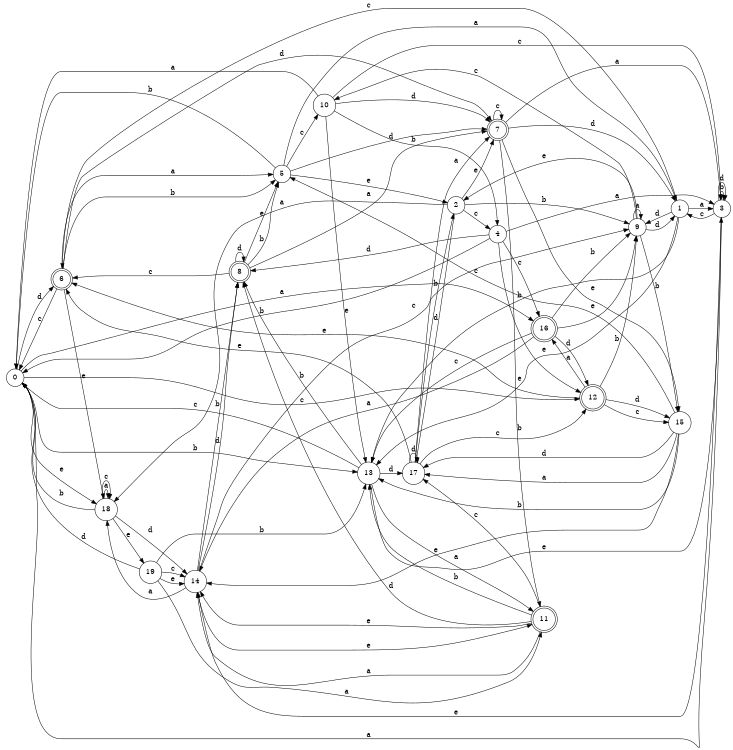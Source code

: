 digraph n16_7 {
__start0 [label="" shape="none"];

rankdir=LR;
size="8,5";

s0 [style="filled", color="black", fillcolor="white" shape="circle", label="0"];
s1 [style="filled", color="black", fillcolor="white" shape="circle", label="1"];
s2 [style="filled", color="black", fillcolor="white" shape="circle", label="2"];
s3 [style="filled", color="black", fillcolor="white" shape="circle", label="3"];
s4 [style="filled", color="black", fillcolor="white" shape="circle", label="4"];
s5 [style="filled", color="black", fillcolor="white" shape="circle", label="5"];
s6 [style="rounded,filled", color="black", fillcolor="white" shape="doublecircle", label="6"];
s7 [style="rounded,filled", color="black", fillcolor="white" shape="doublecircle", label="7"];
s8 [style="rounded,filled", color="black", fillcolor="white" shape="doublecircle", label="8"];
s9 [style="filled", color="black", fillcolor="white" shape="circle", label="9"];
s10 [style="filled", color="black", fillcolor="white" shape="circle", label="10"];
s11 [style="rounded,filled", color="black", fillcolor="white" shape="doublecircle", label="11"];
s12 [style="rounded,filled", color="black", fillcolor="white" shape="doublecircle", label="12"];
s13 [style="filled", color="black", fillcolor="white" shape="circle", label="13"];
s14 [style="filled", color="black", fillcolor="white" shape="circle", label="14"];
s15 [style="filled", color="black", fillcolor="white" shape="circle", label="15"];
s16 [style="rounded,filled", color="black", fillcolor="white" shape="doublecircle", label="16"];
s17 [style="filled", color="black", fillcolor="white" shape="circle", label="17"];
s18 [style="filled", color="black", fillcolor="white" shape="circle", label="18"];
s19 [style="filled", color="black", fillcolor="white" shape="circle", label="19"];
s0 -> s16 [label="a"];
s0 -> s13 [label="b"];
s0 -> s12 [label="c"];
s0 -> s6 [label="d"];
s0 -> s18 [label="e"];
s1 -> s3 [label="a"];
s1 -> s13 [label="b"];
s1 -> s6 [label="c"];
s1 -> s9 [label="d"];
s1 -> s13 [label="e"];
s2 -> s18 [label="a"];
s2 -> s9 [label="b"];
s2 -> s4 [label="c"];
s2 -> s17 [label="d"];
s2 -> s7 [label="e"];
s3 -> s0 [label="a"];
s3 -> s3 [label="b"];
s3 -> s1 [label="c"];
s3 -> s3 [label="d"];
s3 -> s14 [label="e"];
s4 -> s3 [label="a"];
s4 -> s0 [label="b"];
s4 -> s16 [label="c"];
s4 -> s8 [label="d"];
s4 -> s12 [label="e"];
s5 -> s1 [label="a"];
s5 -> s0 [label="b"];
s5 -> s10 [label="c"];
s5 -> s7 [label="d"];
s5 -> s2 [label="e"];
s6 -> s5 [label="a"];
s6 -> s5 [label="b"];
s6 -> s0 [label="c"];
s6 -> s7 [label="d"];
s6 -> s18 [label="e"];
s7 -> s3 [label="a"];
s7 -> s11 [label="b"];
s7 -> s7 [label="c"];
s7 -> s1 [label="d"];
s7 -> s15 [label="e"];
s8 -> s7 [label="a"];
s8 -> s5 [label="b"];
s8 -> s6 [label="c"];
s8 -> s8 [label="d"];
s8 -> s5 [label="e"];
s9 -> s9 [label="a"];
s9 -> s15 [label="b"];
s9 -> s10 [label="c"];
s9 -> s1 [label="d"];
s9 -> s2 [label="e"];
s10 -> s0 [label="a"];
s10 -> s4 [label="b"];
s10 -> s3 [label="c"];
s10 -> s7 [label="d"];
s10 -> s13 [label="e"];
s11 -> s14 [label="a"];
s11 -> s13 [label="b"];
s11 -> s17 [label="c"];
s11 -> s8 [label="d"];
s11 -> s14 [label="e"];
s12 -> s16 [label="a"];
s12 -> s9 [label="b"];
s12 -> s15 [label="c"];
s12 -> s15 [label="d"];
s12 -> s6 [label="e"];
s13 -> s11 [label="a"];
s13 -> s8 [label="b"];
s13 -> s0 [label="c"];
s13 -> s17 [label="d"];
s13 -> s3 [label="e"];
s14 -> s18 [label="a"];
s14 -> s8 [label="b"];
s14 -> s9 [label="c"];
s14 -> s8 [label="d"];
s14 -> s11 [label="e"];
s15 -> s17 [label="a"];
s15 -> s13 [label="b"];
s15 -> s5 [label="c"];
s15 -> s17 [label="d"];
s15 -> s14 [label="e"];
s16 -> s14 [label="a"];
s16 -> s9 [label="b"];
s16 -> s13 [label="c"];
s16 -> s12 [label="d"];
s16 -> s9 [label="e"];
s17 -> s7 [label="a"];
s17 -> s2 [label="b"];
s17 -> s12 [label="c"];
s17 -> s17 [label="d"];
s17 -> s6 [label="e"];
s18 -> s18 [label="a"];
s18 -> s0 [label="b"];
s18 -> s18 [label="c"];
s18 -> s14 [label="d"];
s18 -> s19 [label="e"];
s19 -> s11 [label="a"];
s19 -> s13 [label="b"];
s19 -> s14 [label="c"];
s19 -> s0 [label="d"];
s19 -> s14 [label="e"];

}